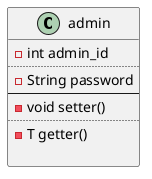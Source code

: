 @startuml

class admin{
     -int admin_id
     ..
     -String password
     --
     -void setter()
     ..
     -T getter()

}

@enduml